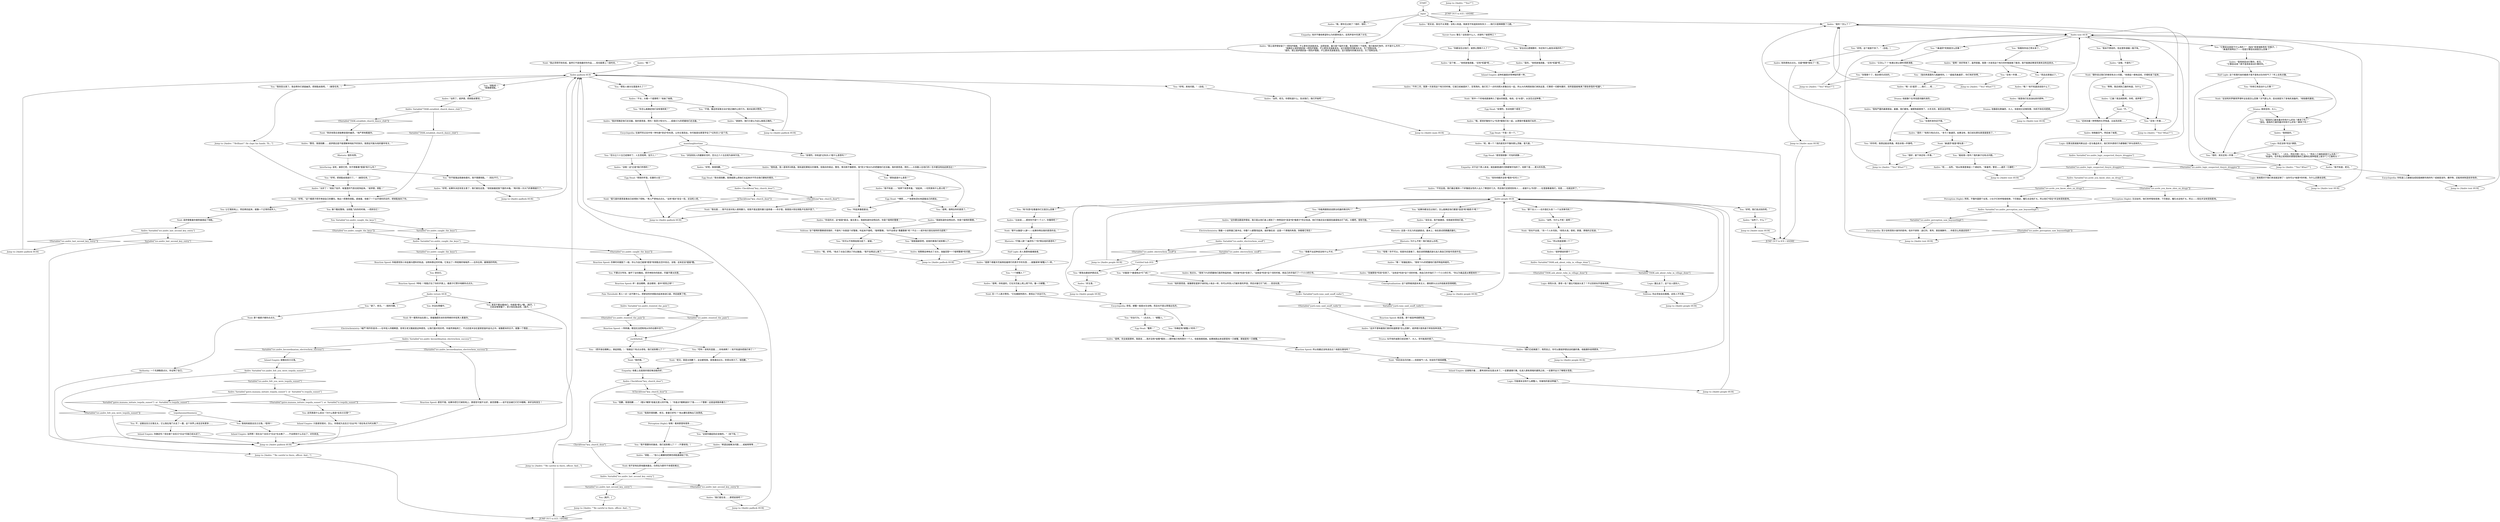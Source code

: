# ICE / ANDRE TENT CONTENT
# this is where andre's dialogues about the "church/padlock", "who are inside the church" and "tent equipment" are.
# ==================================================
digraph G {
	  0 [label="START"];
	  1 [label="input"];
	  2 [label="You: “好吧，把钥匙给我就行了。”（接受任务。）"];
	  3 [label="Andre: “太好了！”他拍了拍手，帐篷里的气氛也轻快起来。“诺伊德，钥匙！”"];
	  4 [label="Logic: 你还没有*完全*满意。"];
	  5 [label="You: “安德烈，你知道*过失杀人*是什么意思吗？”"];
	  6 [label="You: “你能再跟我说说那台机器的情况吗？”"];
	  7 [label="Andre: “是啊！幸好带来了，虽然很重。我第一次发现这个地方的时候就做了勘测，我不能确定教堂究竟有没有自来水。”"];
	  8 [label="Noid: “这该死的罗曼哥罗德听证会是怎么回事？天气那么冷，启动液是为了发电机准备的。”他指着机器说。"];
	  9 [label="Jump to: [Andre tent HUB]"];
	  10 [label="Andre: “是啊，完全就是那样。我是说……我并没有*亲眼*看到——那时候只有阿西尔一个人，但是我相信她。如果她跑出来说那里有一只螃蟹，那就是有一只螃蟹。”"];
	  11 [label="Jump to: [Andre people HUB]"];
	  12 [label="Andre: “当然，为什么不呢！是啊！”"];
	  13 [label="Volition: 你必须亲自去看看。这些人不可靠。"];
	  14 [label="Jump to: [Andre: \"\"Brilliant!\" He claps his hands. Th...\"]"];
	  15 [label="Reaction Speed: 你能感觉到小块金属与塑料的轨迹。当物体靠近的时候，它发出了一阵轻微的嗡嗡声——在你左侧，最微弱的鸣响。"];
	  16 [label="You: “好吧。其他问题。”（总结。）"];
	  17 [label="You: “你怎么能确定他们没有饿死呢？”"];
	  18 [label="Jump to: [Andre padlock HUB]"];
	  19 [label="Perception (Sight): 哇哦！看来那里有很多……"];
	  20 [label="You: “在我听来你还不错。”"];
	  21 [label="Jump to: [Andre tent HUB]"];
	  22 [label="Jump to: [Andre tent HUB]"];
	  23 [label="You: “你确定有*螃蟹人*的吗？”"];
	  24 [label="Andre: “警官，我很抱歉……诺伊德总是不能理解单纯给予的快乐。我想这可能与他的童年有关。”"];
	  25 [label="Logic: 露比走了。这个女人是别人。"];
	  26 [label="Andre: Variable[\"yard.cuno_said_snuff_radio\"]"];
	  27 [label="Variable[\"yard.cuno_said_snuff_radio\"]", shape=diamond];
	  28 [label="!(Variable[\"yard.cuno_said_snuff_radio\"])", shape=diamond];
	  29 [label="You: 做个酷炫警探。当钥匙飞向你的时候，一把抓住它！"];
	  30 [label="You: Variable[\"ice.andre_caught_the_keys\"]"];
	  31 [label="Variable[\"ice.andre_caught_the_keys\"]", shape=diamond];
	  32 [label="!(Variable[\"ice.andre_caught_the_keys\"])", shape=diamond];
	  33 [label="You: 甚至不要去看他们，你就是*那么*酷。[离开。]\n已经足够荣耀了，至少现在是这样。[离开。]"];
	  34 [label="You: “谢了，老兄。”（保持冷静。）"];
	  35 [label="Inland Empire: 只是感觉很对。怎么，你想成为龙舌兰*日出*吗？现在有点为时太晚了……"];
	  36 [label="You: “好吧，我们说点别的吧。”"];
	  37 [label="Jump to: [Andre people HUB]"];
	  38 [label="Andre: Variable[\"ice.andre_electrochem_snuff\"]"];
	  39 [label="Variable[\"ice.andre_electrochem_snuff\"]", shape=diamond];
	  40 [label="!(Variable[\"ice.andre_electrochem_snuff\"])", shape=diamond];
	  41 [label="Andre: “今年二月，我第一次发现这个地方的时候，它就已经被遗弃了，空荡荡的。我们花了一点时间把大家集合在一起，所以大约两周前我们来到这里，打算把一切都布置好。突然里面就堆满了那些奇怪的*机器*。”"];
	  42 [label="Andre: “这并不意味着我们真的知道那是*怎么回事*。诺伊德只是热衷于转发各种消息。”"];
	  43 [label="Reaction Speed: 一阵刺痛，眼泪无法控制地从你的右眼中流下。"];
	  44 [label="Andre: “是那个顺着天花板倒挂着爬行的黑乎乎的东西……就像某种*螃蟹人*一样。”"];
	  45 [label="You: “一个螃蟹人？”"];
	  46 [label="Rhetoric: 钳形攻势。"];
	  47 [label="Logic: 棕色头发，更老一些？露比可能染头发了？不过目前似乎是条线索。"];
	  48 [label="Logic: 可能根本没有什么螃蟹人。别被他的废话带偏了。"];
	  49 [label="Jump to: [Andre main HUB]"];
	  50 [label="Drama: 继续坚持，大人。"];
	  51 [label="You: “我改变主意了。我会帮你们调查幽灵。把钥匙给我吧。”（接受任务。）"];
	  52 [label="Andre: “不长，大概一个星期吧？”他耸了耸肩。"];
	  53 [label="Andre: “没错！这*正是*我们所想的！”"];
	  54 [label="Andre: “我就知道你会明白的，你是个聪明的警察。”"];
	  55 [label="Egg Head: “感觉很寂静！可怕的寂静……”"];
	  56 [label="You: “那我去跟诺伊德谈谈。”"];
	  57 [label="You: “引擎启动液是干什么用的？”（指向“库普瑞斯昂热”的瓶子。）\n“鼻通灵我明白了——但是引擎启动液是怎么回事？”"];
	  58 [label="Half Light: 这个和蔼可亲的瘾君子是不是有点生你的气了？听上去有点像。"];
	  59 [label="Andre: “又怎么了？”他凑过来以便听得更清楚。"];
	  60 [label="Drama: 他就像个在寻找提词器的演员。"];
	  61 [label="Egg Head: “蟹男！”"];
	  62 [label="You: “那个女人——也许是红头发？一个女货車司机？”"];
	  63 [label="Andre: Variable[\"TASK.ask_about_ruby_in_village_done\"]"];
	  64 [label="Variable[\"TASK.ask_about_ruby_in_village_done\"]", shape=diamond];
	  65 [label="!(Variable[\"TASK.ask_about_ruby_in_village_done\"])", shape=diamond];
	  66 [label="Reaction Speed: 肯定是。那个就连坤诺都知道。"];
	  67 [label="Jump to: [Andre: \"\"Be careful in there, officer. And...\"]"];
	  68 [label="Jump to: [Andre: \"\"Be careful in there, officer. And...\"]"];
	  69 [label="Andre: “希望这能解决问题……或者再等等……”"];
	  70 [label="Noid: “我的错。”"];
	  71 [label="manslaughtertime"];
	  72 [label="Andre: “嘿！”他皱起眉头。“我有70%的把握他们是药物滥用者的。”"];
	  73 [label="You: “别管那个了，我还想问点别的。”"];
	  74 [label="Andre: “我不知道，老兄。”"];
	  75 [label="Noid: 那个瘾君子朝你点点头。"];
	  76 [label="Noid: “除非他答应调查教堂里的幽灵。”他严肃地看着你。"];
	  77 [label="Inland Empire: 这种机器是非常神秘的那一种。"];
	  78 [label="Logic: 耸耸肩对于我们来说就足够了！当你可以*耸肩*的时候，为什么还要说话呢。"];
	  79 [label="Reaction Speed: 仿佛时间凝固了一般，你认为自己能够*感受*到钥匙在空中划过。没错，这肯定会*超级*酷。"];
	  80 [label="You: “那到底是什么意思？”"];
	  81 [label="Noid: “我真的很抱歉，老兄，拿着它好吗？”他从腰包里掏出几张黑纸。"];
	  82 [label="You: 不，这跟龙舌兰日落无关。它让我在鬼门关走了一遭。这个世界上肯定还有更多……"];
	  83 [label="Egg Head: “安德烈，告诉他那个感觉！”"];
	  84 [label="You: “但你肉眼并没有*看到*任何人？”"];
	  85 [label="You: “我本不想说的，但这里弥漫着一股汗味。”"];
	  86 [label="You: “你用它来启动什么引擎？”"];
	  87 [label="Perception (Sight): 无论如何，他们的呼吸有规律，下巴稳定，瞳孔也没有扩大。所以——现在并没有受到影响。"];
	  88 [label="Encyclopedia: 你知道二乙醚被当成轻度麻醉剂用的吗？或者是溶剂、爆炸物，还能用来制造安非他命。"];
	  89 [label="Half Light: 非人类意味着捕食者。"];
	  90 [label="Andre: “好吧，如果你决定改变主意了，我们就在这里。”他轻敲着屁股下面的木箱。“再问我一次大门的事情就行了。”"];
	  91 [label="Andre: “当然了。什么？”"];
	  93 [label="Andre: “谢谢你，我们只是认为这么做是正确的。”"];
	  94 [label="Empathy: 他看上去是真的很后悔没能扔好。"];
	  95 [label="Andre: Variable[\"ice.andre_caught_the_keys\"]"];
	  96 [label="Variable[\"ice.andre_caught_the_keys\"]", shape=diamond];
	  97 [label="!(Variable[\"ice.andre_caught_the_keys\"])", shape=diamond];
	  98 [label="Encyclopedia: 在崩坏的过去中有一种叫做*测试*的东西，让你沦落至此。你可能是在那里学会了*过失杀人*这个词。"];
	  99 [label="Andre: 他聚精会神地点了点头，准备回答*一个聪明警察*的问题。"];
	  100 [label="Andre: “好吧，我很抱歉。”"];
	  101 [label="You: “抱歉，我很抱歉……”（埋头*嘲笑*他毫无意义的忏悔。）“你差点*眼睛谋杀*了我——一个警察！这是滥用致命暴力！”"];
	  102 [label="ouchthehub"];
	  103 [label="Andre: “呃，哪一个？我的直觉并不像你那么灵敏，爱凡客。”"];
	  104 [label="Jump to: [Andre people HUB]"];
	  105 [label="Jump to: [Andre people HUB]"];
	  106 [label="You: “还有一件事……”"];
	  107 [label="You: “还夹杂着一种特殊的化学味道，比如洗衣粉……”"];
	  108 [label="Jump to: [Andre: \"\"Yes? What?\"\"]"];
	  109 [label="Empathy: 对于这个男人来说，就连最普通的沉默都够可怕的了。但那个是……更大的东西。"];
	  110 [label="Noid: “好吧。”这个瘾君子把手伸进自己的腰包，掏出一把黄色钥匙。紧接着，他做了一个出乎意料的动作，把钥匙抛向了你。"];
	  111 [label="Andre: Variable[\"ice.andre_hecoordination_electrochem_success\"]"];
	  112 [label="Variable[\"ice.andre_hecoordination_electrochem_success\"]", shape=diamond];
	  113 [label="!(Variable[\"ice.andre_hecoordination_electrochem_success\"])", shape=diamond];
	  114 [label="You: “是啊，我明白你的意思了。”"];
	  115 [label="Drama: 似乎他的诚意已经足够了，大人。您可能真的错了。"];
	  116 [label="Andre: “呃……当然。”他从角落里拿起一个递给你。“拿着吧，警官——通灵！引爆吧！”"];
	  117 [label="Andre: “我有严重的鼻窦感染，鼻塞，我们都有。被那狗屎害惨了。大冬天的，甚至没法呼吸。”"];
	  118 [label="Noid: “鼻通灵*就是*那玩意！”"];
	  119 [label="Andre: Variable[\"ice.andre_perception_saw_boysnothigh\"]"];
	  120 [label="Variable[\"ice.andre_perception_saw_boysnothigh\"]", shape=diamond];
	  121 [label="!(Variable[\"ice.andre_perception_saw_boysnothigh\"])", shape=diamond];
	  122 [label="You: “有*东西*在看着你们又是怎么回事？”"];
	  123 [label="Jump to: [Andre padlock HUB]"];
	  124 [label="Egg Head: “愤怒的牢笼，狂暴的火焰！”"];
	  125 [label="You: [离开。]"];
	  126 [label="Jump to: [Andre: \"\"Yes?\"\"]"];
	  127 [label="Andre: “哦，那你见过她了？很好，很好。”"];
	  128 [label="Andre padlock HUB"];
	  129 [label="You: “钥匙呢？”\n“我需要钥匙。”"];
	  130 [label="Andre: “当然了。诺伊德，把钥匙给警官。”"];
	  131 [label="Andre victory HUB"];
	  132 [label="Andre people HUB"];
	  133 [label="You: “对着某个*鼻烟电台*打飞机？”"];
	  134 [label="You: “好吧。这个就差不多了。”（总结。）"];
	  135 [label="You: “你不能强迫我接收委托，我不需要钥匙。”（现在不行。）"];
	  136 [label="Andre: 他热情地点点头。无疑*稍微*放松了一些。"];
	  137 [label="Andre: “哦，好吧。”他点了点自己漂白了的尖脑袋。“我不会再这么做了。”"];
	  138 [label="You: “听起来像是废话。”"];
	  139 [label="Andre: “我不知道……”他停下来思考着。“说起来，一切究竟有什么意义呢？”"];
	  140 [label="You: “如果你都没见过他们，怎么能确定他们都是*混混*和*瘾君子*呢？”"];
	  141 [label="Andre: “我们已经离题了。简而言之，你可以跟诺伊德谈谈机器的事。他能跟你说得更多。”"];
	  142 [label="Andre: “说实话，我不能确信，但我就觉得他们是。”"];
	  143 [label="You: “而且还蒸馏过了。”"];
	  144 [label="Andre: “嗯？”"];
	  145 [label="You: “所以到底是哪一个？”"];
	  146 [label="Jump to: [Andre main HUB]"];
	  147 [label="Volition: 当个聪明的警察感觉很好，不是吗？你真是个好警察，听起来不错吧。“聪明警察。”你不会想当“愚蠢警察”吧？不过——或许他只是在拍你的马屁呢？"];
	  148 [label="Jump to: [Andre padlock HUB]"];
	  149 [label="Andre: Variable[\"gates.manana_initiate_tequila_sunset\"]  or  Variable[\"tc.tequila_sunset\"]"];
	  150 [label="Variable[\"gates.manana_initiate_tequila_sunset\"]  or  Variable[\"tc.tequila_sunset\"]", shape=diamond];
	  151 [label="!(Variable[\"gates.manana_initiate_tequila_sunset\"]  or  Variable[\"tc.tequila_sunset\"])", shape=diamond];
	  152 [label="You: “哇哦！你不可以。但是你还是做了。我应该把愚蠢武装化加入我自己的指令系统中去。"];
	  153 [label="Rhetoric: 这是一次无力的逃避尝试。基本上，他在尝试把愚蠢武器化。"];
	  154 [label="Andre: “是用来启动引擎的，老兄。”\n“引擎启动液？那不是用来发动引擎的吗。”"];
	  155 [label="Jump to: [Andre: \"\"Yes? What?\"\"]"];
	  156 [label="Andre: 他嗅着空气，然后耸了耸肩。"];
	  157 [label="Perception (Sight): 然而，不像外面那个女孩，小伙子们的呼吸很规律，下巴稳定，瞳孔也没有扩大。所以他们*现在*并没有受到影响。"];
	  158 [label="Reaction Speed: 所以他最近没有进去过？他是在害怕吗？"];
	  159 [label="You: 不要过分夸张，破坏了这份酷炫。把手伸到你的脸前，尽量不要太刻意。"];
	  160 [label="Andre: “老实说，我也不太清楚，没有人知道。我甚至不知道具体有多少……我们只是稍微瞥了几眼。”"];
	  161 [label="Noid: “不。”"];
	  162 [label="Andre: Variable[\"ice.acele_you_know_shes_on_drugs\"]"];
	  163 [label="Variable[\"ice.acele_you_know_shes_on_drugs\"]", shape=diamond];
	  164 [label="!(Variable[\"ice.acele_you_know_shes_on_drugs\"])", shape=diamond];
	  165 [label="Jump to: [Andre tent HUB]"];
	  166 [label="Noid: 他不安地在原地踱来踱去，仍然在为那件不幸感到难过。"];
	  167 [label="Andre: “比如说……感觉你不是*一个人*，你懂得吧？”"];
	  168 [label="Jump to: [Andre people HUB]"];
	  169 [label="Jump to: [Andre padlock HUB]"];
	  170 [label="Noid: “但也不全是，”另一个人补充到。“棕色头发。很老。厚重，黑暗的正弦波。”"];
	  171 [label="Andre: “诺伊德说的那个！”"];
	  172 [label="Andre: Variable[\"ice.andre_last_second_key_entry\"]"];
	  173 [label="Variable[\"ice.andre_last_second_key_entry\"]", shape=diamond];
	  174 [label="!(Variable[\"ice.andre_last_second_key_entry\"])", shape=diamond];
	  175 [label="You: “你可以不用再拍我马屁了，谢谢。”"];
	  176 [label="Andre: “你说的对，这*就是*废话，毫无意义。我就知道你会明白的，你是个聪明的警察！”"];
	  177 [label="Andre: “别被那些*科技*忽悠了。”当他说*科技*这个词的时候，用自己的手指打了一个小小的引号。“你以为毒品是从哪里来的？”"];
	  178 [label="You: “我看不出这种说法有什么不对。”"];
	  179 [label="Jump to: [Andre: \"\"Yes? What?\"\"]"];
	  180 [label="You: “*鼻通灵*究竟是怎么回事？”"];
	  181 [label="You: “能给我一些吗？我的鼻子也有点问题。”"];
	  182 [label="Andre: Variable[\"ice.andre_resisted_the_pain\"]"];
	  183 [label="Variable[\"ice.andre_resisted_the_pain\"]", shape=diamond];
	  184 [label="!(Variable[\"ice.andre_resisted_the_pain\"])", shape=diamond];
	  185 [label="Noid: “那不太像是*人类*——如果你明白我的意思的话。”"];
	  186 [label="Noid: “我必须得尽快完成。虽然它不是我最好的作品……但也能撑上一段时间。”"];
	  187 [label="Jump to: [Andre padlock HUB]"];
	  188 [label="You: “我不需要你的施舍，我们说到哪儿了？”（不要收钱。）"];
	  189 [label="tequilasunsetbusiness"];
	  190 [label="Andre: CheckItem(\"key_church_door\")"];
	  191 [label="CheckItem(\"key_church_door\")", shape=diamond];
	  192 [label="!(CheckItem(\"key_church_door\"))", shape=diamond];
	  193 [label="Noid: “其中一个的电线直接伸入了盛水的碗里。电线，在*水里*，从没见过这种事。”"];
	  194 [label="Untitled hub (03)"];
	  195 [label="Jump to: [Andre tent HUB]"];
	  196 [label="You: “很好，接下来还有一件事。”"];
	  197 [label="You: “好极了。”（点头，然后沉默一会儿。）“而且二乙醚到底是什么东西？”\n“知道吗，也许我之前闻到的那股轻微的乙醚味在某种程度上就与*二*乙醚有关？”"];
	  198 [label="Jump to: [Andre: \"\"Yes? What?\"\"]"];
	  199 [label="Andre: “好主意。”"];
	  200 [label="Andre: Variable[\"TASK.establish_church_dance_club\"]"];
	  201 [label="Variable[\"TASK.establish_church_dance_club\"]", shape=diamond];
	  202 [label="!(Variable[\"TASK.establish_church_dance_club\"])", shape=diamond];
	  203 [label="Drama: 他像是在欺骗您，大人。但是他又足够狡猾，你抓不到任何把柄。"];
	  204 [label="Andre: “我让诺伊德安装了一项防护措施，不让更多流浪者进去。这把挂锁，着只是个临时方案，暂且控制一下局势。我只能匆忙制作。并不是什么杰作……”\n“我确实让诺伊德安装一项防护措施，不让更多流浪者进去。这只是暂时的解决办法，为了控制全局。”\n“是的，我让诺伊德安装一项防护措施，不让更多流浪者进去。这只是暂时的解决办法，为了控制全局。”"];
	  205 [label="Empathy: 他并不像他希望你认为的那样高兴，反而声音中充满了关切。"];
	  206 [label="Reaction Speed: *哗啦！*钥匙打在了你的手掌上，瘾君子们赞许地朝你点点头。"];
	  207 [label="Andre: “我们是在说……那把挂锁吧？”"];
	  208 [label="Andre: “钥匙……”他小心翼翼地把黄色钥匙圈递给了你。"];
	  209 [label="You: “这是你最起码应该做的。”（收下钱。）"];
	  210 [label="Andre: “我知道，我一直有听8频道。我知道犯罪相关的事情，但我向你保证，警官，情况绝不像那样。我*至少*有80%的把握他们还活着。我的意思是，拜托——大多数人在他们的一生中都没有如此鲜活过！”"];
	  211 [label="Reaction Speed: 感觉不错。如果你把它们掉到地上，那感觉可就不太好，甚至更糟——说不定会被它们打中眼睛。幸好没有发生！"];
	  212 [label="Noid: “他的意思是，就像那些富家子弟的私人电台一样，你可以听到人们被杀害的声音。然后对着它打飞机……变态玩意。”"];
	  213 [label="Conceptualization: 这个姿势极其超未来主义，跟他那头尖尖的低能发型很相配。"];
	  214 [label="Encyclopedia: 至少没有受到兴奋剂的影响，但并不排除：迷幻剂、苯丙、某些镇静剂……你是怎么知道这些的？"];
	  215 [label="You: （指向角落里的几瓶鼻喷剂。）“‘超级灵鼻通灵’，你们有好多啊。”"];
	  216 [label="Reaction Speed: 砰！直击眼睛，直击眼球，直中*视觉之球*！"];
	  217 [label="Authority: 一个充满敬意点头，你证明了自己。"];
	  218 [label="Interfacing: 该死，接受它吧，你不想看看*里面*有什么吗？"];
	  219 [label="Jump to: [Andre people HUB]"];
	  220 [label="Andre: CheckItem(\"key_church_door\")"];
	  221 [label="CheckItem(\"key_church_door\")", shape=diamond];
	  222 [label="!(CheckItem(\"key_church_door\"))", shape=diamond];
	  223 [label="You: “不错，像这样采取主动才是正确的公民行为，我对此表示赞同。”"];
	  224 [label="Jump to: [Andre padlock HUB]"];
	  225 [label="Egg Head: “我也很抱歉。我想就那么把他们关起来并不符合我们硬核的理念。”"];
	  226 [label="You: 这究竟是什么说法？为什么我是*龙舌兰日落*？"];
	  227 [label="Andre: 他点头。“我有70%的把握他们是药物滥用者，可别被*科技*忽悠了。”当他说*科技*这个词的时候，用自己的手指打了一个小小的引号。"];
	  228 [label="Andre: “是的？怎么了？”"];
	  229 [label="Andre: “哦？”他不知道该说些什么了。"];
	  230 [label="Andre: “就是他们在加油站卖的那种。”"];
	  231 [label="Andre: “是啊，你知道的。它在天花板上爬上爬下的。像一只螃蟹。”"];
	  232 [label="You: 抓住它。"];
	  233 [label="Rhetoric: 为什么不呢！我们就这么办吧。"];
	  234 [label="Andre: Variable[\"ice.andre_last_second_key_entry\"]"];
	  235 [label="Variable[\"ice.andre_last_second_key_entry\"]", shape=diamond];
	  236 [label="!(Variable[\"ice.andre_last_second_key_entry\"])", shape=diamond];
	  237 [label="You: “那些人被关在里面多久了？”"];
	  238 [label="Inland Empire: 你确定吗？现在做个龙舌兰*日出*可能已经太迟了。"];
	  239 [label="You: 我他妈就是龙舌兰日落。*登场*！"];
	  240 [label="Noid: “老兄，真是太抱歉了。这全都怪我，是我激动过头，扔得太用力了。很抱歉。”"];
	  241 [label="You: “你都没见过他们，就想让警察介入了？”"];
	  242 [label="You: “安全总比遗憾要好。你还有什么能告诉我的吗？”"];
	  243 [label="Andre: “哦，感觉好像有什么*东西*跟我们在一起，从黑暗中看着我们似的……”"];
	  244 [label="You: “还有一件事……”"];
	  245 [label="You: “好的吧，我想这能说得通。再告诉我一件事吧。”"];
	  246 [label="Noid: “跟你说过我们的嗅觉有点小问题。”他拿起一根电话线，仔细检查了起来。"];
	  247 [label="Andre: “乙醚？我没闻到啊，你呢，诺伊德？”"];
	  248 [label="Andre: “我想是的。”"];
	  249 [label="Logic: 无需法医就能判断出这一定与毒品有关，他们的外表和行为都像极了参与进来的人。"];
	  250 [label="Noid: 你一傻笑的站在那儿，穿着胸腔形状的背带裤的年轻男人看着你。"];
	  251 [label="Rhetoric: *不像人类*？幽灵吗？*你*明白他的意思吗？"];
	  252 [label="You: “伏击行为。”（点点头。）“螃蟹人。”"];
	  253 [label="Encyclopedia: 奇怪。螃蟹一般是水生动物。而且也不是以爬墙出名的。"];
	  254 [label="Inland Empire: 这就暗示着……要考虑的实在是太多了。一定要谨慎行事。在进入那栋黑暗的建筑之前，一定要尽全力了解相关信息。"];
	  255 [label="Andre: “我非常确定他们还活着。我的意思是，拜托！我至少有90%……或者85%的把握他们还活着。”"];
	  256 [label="Noid: 诺伊德看着你傻笑着拿起了钥匙。"];
	  257 [label="You: “百分之八十五已经够好了。人生苦短啊，宝贝儿！”"];
	  258 [label="You: “我勉强接受吧。挂锁的事我们说到哪儿了……”"];
	  259 [label="Andre: “这你要去跟诺伊德说，我只是从他们身上感到了一种明显的*混混*和*瘾君子*的正弦波。他们可能还会对着某些鼻烟电台打飞机。大概吧，很有可能。”"];
	  260 [label="Andre: “是的。”他倾身强调着，“还有*机器*呢……”"];
	  261 [label="You: “我看到你自己带水来了。”"];
	  262 [label="You: “等等。我还闻到乙醚的味道。为什么？”"];
	  263 [label="Andre: Variable[\"ice.andre_logic_suspected_theyre_druggies\"]"];
	  264 [label="Variable[\"ice.andre_logic_suspected_theyre_druggies\"]", shape=diamond];
	  265 [label="!(Variable[\"ice.andre_logic_suspected_theyre_druggies\"])", shape=diamond];
	  266 [label="Andre: “是的！”他用力地点点头。“多亏了鼻通灵。如果没有，我已经在那玩意里面窒息了。”"];
	  267 [label="Jump to: [Andre main HUB]"];
	  268 [label="Savoir Faire: 瞥见？这些是什么人，间谍吗？秘密特工？"];
	  269 [label="Jump to: [Andre: \"\"Be careful in there, officer. And...\"]"];
	  270 [label="You: （把手放在眼睛上，拿起钥匙。）“我做这个有点太老啦，我们说到哪儿了？”"];
	  271 [label="Electrochemistry: *威严*用作形容词——在年轻人的眼睛里，变得又老又酷就是这种感觉。让我们面对现实吧，你虽然濒临死亡，不过还是沐浴在富丽堂皇的金光之中。就像夏末的日子。就像一个情圣……"];
	  272 [label="You: “哎哟！该死的混蛋……你有病啊？！知不知道你把我打疼了！”"];
	  273 [label="Jump to: [Andre padlock HUB]"];
	  274 [label="Pain Threshold: 男人一点！这不算什么。把那该死的钥匙捡起来放进口袋，然后就算了吧。"];
	  275 [label="Andre: Variable[\"ice.andre_felt_you_were_tequila_sunset\"]"];
	  276 [label="Variable[\"ice.andre_felt_you_were_tequila_sunset\"]", shape=diamond];
	  277 [label="!(Variable[\"ice.andre_felt_you_were_tequila_sunset\"])", shape=diamond];
	  278 [label="Egg Head: “不是！另一个。”"];
	  279 [label="Andre: “不完全是。我们最近看到一个好像是女性的人出入了教堂好几次。而且我们还感觉到有人……或者什么*东西*……在里面看着我们。但是……也就这样了。”"];
	  280 [label="Electrochemistry: 随着一小波苯基乙胺冲击，你整个人都警觉起来。就好像在说：这是一个黑暗的角落，快看看它背后！"];
	  281 [label="You: “很好。其实还有一件事……”"];
	  282 [label="Noid: 另一个人表示赞同。“它在跟踪阿西尔。表现出了伏击行为。"];
	  283 [label="Noid: “爱凡客的意思是事态已经得到了控制。”男人严肃地点点头。“这样‘相对’安全一些。还没死人呢。”"];
	  284 [label="Andre: “当然，老兄。你想知道什么，告诉我们，我们开始吧！”"];
	  285 [label="You: 沐浴在荣耀中。"];
	  286 [label="You: 让它落到地上，然后再捡起来，就像一个正常的成年人。"];
	  287 [label="You: “涉及到别人的健康状况时，百分之八十五应视为身体欠佳。”"];
	  288 [label="Inland Empire: 当然啊！现在当个龙舌兰*日出*也太晚了……不会再有什么日出了，对你来说。"];
	  289 [label="Inland Empire: 就像龙舌兰日落。"];
	  290 [label="Egg Head: “*噢耶……*”他意味深长地望着自己的朋友。"];
	  291 [label="Noid: “我也是……我不应该对他人使用暴力。但我不是这里的暴力滥用者——你才是。我很高兴现在钥匙不在我手里了。”"];
	  292 [label="Andre: “这个嘛……”他倾身强调着，“还有*机器*呢……”"];
	  293 [label="Andre tent HUB"];
	  294 [label="Jump to: [Andre: \"\"Yes? What?\"\"]"];
	  295 [label="Andre: “没错，不是吗？”"];
	  296 [label="You: “超高的乙醚含量对你有什么好处？奏效了吗？”\n“放松。超高的乙醚含量对你有什么好处？奏效了吗？”"];
	  297 [label="Andre: “哦！旧‘超灵’……我们……呃……”"];
	  298 [label="Noid: “你应该去问问她——但是客气一点。别说你不相信螃蟹。”"];
	  3530299 [label="JUMP OUT to ICE / ANDRE", shape=diamond];
	  3530085 [label="JUMP OUT to ICE / ANDRE", shape=diamond];
	  3530374 [label="JUMP OUT to ICE / ANDRE", shape=diamond];
	  0 -> 1
	  1 -> 160
	  1 -> 204
	  1 -> 228
	  1 -> 127
	  2 -> 3
	  3 -> 110
	  4 -> 281
	  4 -> 197
	  5 -> 210
	  6 -> 259
	  7 -> 106
	  7 -> 143
	  8 -> 50
	  9 -> 293
	  10 -> 158
	  11 -> 132
	  12 -> 170
	  13 -> 219
	  14 -> 3
	  15 -> 232
	  16 -> 284
	  17 -> 255
	  18 -> 128
	  19 -> 209
	  19 -> 188
	  20 -> 266
	  21 -> 293
	  22 -> 293
	  23 -> 10
	  24 -> 46
	  25 -> 13
	  26 -> 27
	  26 -> 28
	  27 -> 66
	  28 -> 42
	  29 -> 30
	  30 -> 32
	  30 -> 31
	  31 -> 95
	  32 -> 95
	  33 -> 67
	  34 -> 75
	  35 -> 169
	  36 -> 91
	  37 -> 132
	  38 -> 40
	  38 -> 39
	  39 -> 194
	  40 -> 104
	  41 -> 193
	  42 -> 115
	  43 -> 102
	  44 -> 45
	  45 -> 231
	  46 -> 218
	  47 -> 13
	  48 -> 11
	  49 -> 3530374
	  50 -> 296
	  50 -> 281
	  51 -> 14
	  52 -> 17
	  52 -> 223
	  53 -> 124
	  54 -> 147
	  55 -> 109
	  56 -> 199
	  57 -> 154
	  58 -> 296
	  58 -> 281
	  58 -> 86
	  59 -> 73
	  59 -> 215
	  60 -> 117
	  61 -> 10
	  62 -> 12
	  63 -> 64
	  63 -> 65
	  64 -> 25
	  65 -> 47
	  66 -> 42
	  67 -> 3530085
	  68 -> 3530085
	  69 -> 208
	  70 -> 94
	  71 -> 257
	  71 -> 5
	  71 -> 287
	  72 -> 177
	  73 -> 108
	  74 -> 88
	  75 -> 217
	  76 -> 24
	  77 -> 41
	  78 -> 195
	  79 -> 159
	  80 -> 139
	  81 -> 19
	  82 -> 238
	  83 -> 243
	  84 -> 279
	  85 -> 295
	  86 -> 8
	  87 -> 119
	  88 -> 22
	  89 -> 44
	  90 -> 123
	  91 -> 49
	  93 -> 187
	  94 -> 220
	  95 -> 96
	  95 -> 97
	  96 -> 15
	  97 -> 79
	  98 -> 71
	  99 -> 224
	  100 -> 225
	  101 -> 81
	  102 -> 272
	  102 -> 270
	  103 -> 55
	  104 -> 132
	  105 -> 132
	  106 -> 155
	  107 -> 156
	  108 -> 228
	  109 -> 84
	  110 -> 29
	  110 -> 286
	  111 -> 112
	  111 -> 113
	  112 -> 289
	  113 -> 211
	  114 -> 54
	  115 -> 141
	  116 -> 165
	  117 -> 20
	  117 -> 245
	  118 -> 196
	  118 -> 181
	  119 -> 120
	  119 -> 121
	  120 -> 214
	  121 -> 21
	  122 -> 167
	  123 -> 128
	  124 -> 283
	  125 -> 68
	  126 -> 3530299
	  127 -> 205
	  128 -> 16
	  128 -> 129
	  128 -> 51
	  128 -> 237
	  129 -> 130
	  130 -> 200
	  131 -> 33
	  131 -> 34
	  131 -> 285
	  132 -> 36
	  132 -> 6
	  132 -> 140
	  132 -> 122
	  132 -> 62
	  133 -> 212
	  134 -> 136
	  135 -> 90
	  136 -> 146
	  137 -> 224
	  138 -> 176
	  139 -> 290
	  140 -> 142
	  141 -> 37
	  142 -> 153
	  143 -> 229
	  144 -> 128
	  145 -> 171
	  146 -> 3530374
	  147 -> 258
	  147 -> 175
	  148 -> 128
	  149 -> 150
	  149 -> 151
	  150 -> 189
	  151 -> 226
	  152 -> 72
	  153 -> 233
	  154 -> 58
	  155 -> 228
	  156 -> 249
	  157 -> 119
	  158 -> 298
	  159 -> 216
	  160 -> 268
	  161 -> 107
	  161 -> 244
	  162 -> 163
	  162 -> 164
	  163 -> 157
	  164 -> 87
	  165 -> 293
	  166 -> 234
	  167 -> 185
	  168 -> 132
	  169 -> 128
	  170 -> 145
	  171 -> 63
	  172 -> 173
	  172 -> 174
	  173 -> 269
	  174 -> 18
	  175 -> 137
	  176 -> 147
	  177 -> 213
	  178 -> 227
	  179 -> 228
	  180 -> 59
	  181 -> 116
	  182 -> 184
	  182 -> 183
	  183 -> 102
	  184 -> 43
	  185 -> 251
	  186 -> 128
	  187 -> 128
	  188 -> 208
	  189 -> 82
	  189 -> 239
	  190 -> 192
	  190 -> 191
	  191 -> 291
	  192 -> 273
	  193 -> 83
	  194 -> 56
	  194 -> 133
	  195 -> 293
	  196 -> 294
	  197 -> 74
	  198 -> 228
	  199 -> 168
	  200 -> 201
	  200 -> 202
	  201 -> 110
	  202 -> 76
	  203 -> 9
	  204 -> 186
	  205 -> 204
	  206 -> 131
	  207 -> 148
	  208 -> 166
	  209 -> 69
	  210 -> 80
	  210 -> 114
	  210 -> 138
	  211 -> 169
	  212 -> 26
	  213 -> 105
	  214 -> 21
	  215 -> 297
	  216 -> 274
	  217 -> 169
	  218 -> 2
	  218 -> 135
	  219 -> 132
	  220 -> 221
	  220 -> 222
	  221 -> 234
	  222 -> 101
	  223 -> 93
	  224 -> 128
	  225 -> 190
	  226 -> 35
	  227 -> 213
	  228 -> 293
	  229 -> 230
	  230 -> 203
	  231 -> 282
	  232 -> 206
	  233 -> 152
	  233 -> 178
	  234 -> 235
	  234 -> 236
	  235 -> 125
	  236 -> 207
	  237 -> 52
	  238 -> 169
	  239 -> 288
	  240 -> 94
	  241 -> 292
	  242 -> 260
	  243 -> 278
	  244 -> 198
	  245 -> 294
	  246 -> 107
	  246 -> 244
	  246 -> 262
	  247 -> 161
	  248 -> 4
	  249 -> 263
	  250 -> 271
	  251 -> 89
	  252 -> 61
	  253 -> 252
	  253 -> 23
	  254 -> 48
	  255 -> 98
	  256 -> 172
	  257 -> 53
	  258 -> 99
	  259 -> 280
	  260 -> 77
	  261 -> 7
	  262 -> 247
	  263 -> 264
	  263 -> 265
	  264 -> 162
	  265 -> 78
	  266 -> 118
	  267 -> 3530374
	  268 -> 241
	  268 -> 242
	  269 -> 3530085
	  270 -> 70
	  271 -> 111
	  272 -> 240
	  273 -> 128
	  274 -> 182
	  275 -> 276
	  275 -> 277
	  276 -> 149
	  277 -> 169
	  278 -> 103
	  279 -> 132
	  280 -> 38
	  281 -> 179
	  282 -> 253
	  283 -> 273
	  284 -> 267
	  285 -> 250
	  286 -> 256
	  287 -> 100
	  288 -> 169
	  289 -> 275
	  290 -> 114
	  290 -> 138
	  291 -> 273
	  292 -> 77
	  293 -> 261
	  293 -> 134
	  293 -> 180
	  293 -> 85
	  293 -> 57
	  294 -> 228
	  295 -> 246
	  296 -> 248
	  297 -> 60
	  298 -> 254
}

